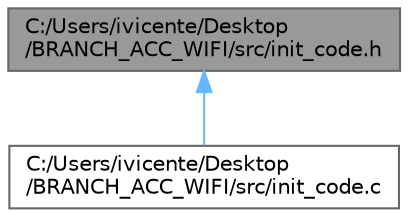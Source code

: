 digraph "C:/Users/ivicente/Desktop/BRANCH_ACC_WIFI/src/init_code.h"
{
 // LATEX_PDF_SIZE
  bgcolor="transparent";
  edge [fontname=Helvetica,fontsize=10,labelfontname=Helvetica,labelfontsize=10];
  node [fontname=Helvetica,fontsize=10,shape=box,height=0.2,width=0.4];
  Node1 [id="Node000001",label="C:/Users/ivicente/Desktop\l/BRANCH_ACC_WIFI/src/init_code.h",height=0.2,width=0.4,color="gray40", fillcolor="grey60", style="filled", fontcolor="black",tooltip="Header with functions related to the code initialization."];
  Node1 -> Node2 [id="edge1_Node000001_Node000002",dir="back",color="steelblue1",style="solid",tooltip=" "];
  Node2 [id="Node000002",label="C:/Users/ivicente/Desktop\l/BRANCH_ACC_WIFI/src/init_code.c",height=0.2,width=0.4,color="grey40", fillcolor="white", style="filled",URL="$a00032.html",tooltip=" "];
}
